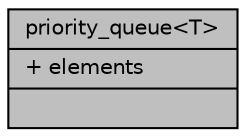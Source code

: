 digraph "priority_queue&lt;T&gt;"
{
 // INTERACTIVE_SVG=YES
  bgcolor="transparent";
  edge [fontname="Helvetica",fontsize="10",labelfontname="Helvetica",labelfontsize="10"];
  node [fontname="Helvetica",fontsize="10",shape=record];
  Node1 [label="{priority_queue\<T\>\n|+ elements\l|}",height=0.2,width=0.4,color="black", fillcolor="grey75", style="filled", fontcolor="black"];
}
